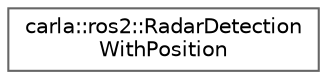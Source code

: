 digraph "类继承关系图"
{
 // INTERACTIVE_SVG=YES
 // LATEX_PDF_SIZE
  bgcolor="transparent";
  edge [fontname=Helvetica,fontsize=10,labelfontname=Helvetica,labelfontsize=10];
  node [fontname=Helvetica,fontsize=10,shape=box,height=0.2,width=0.4];
  rankdir="LR";
  Node0 [id="Node000000",label="carla::ros2::RadarDetection\lWithPosition",height=0.2,width=0.4,color="grey40", fillcolor="white", style="filled",URL="$d2/dab/structcarla_1_1ros2_1_1RadarDetectionWithPosition.html",tooltip=" "];
}
